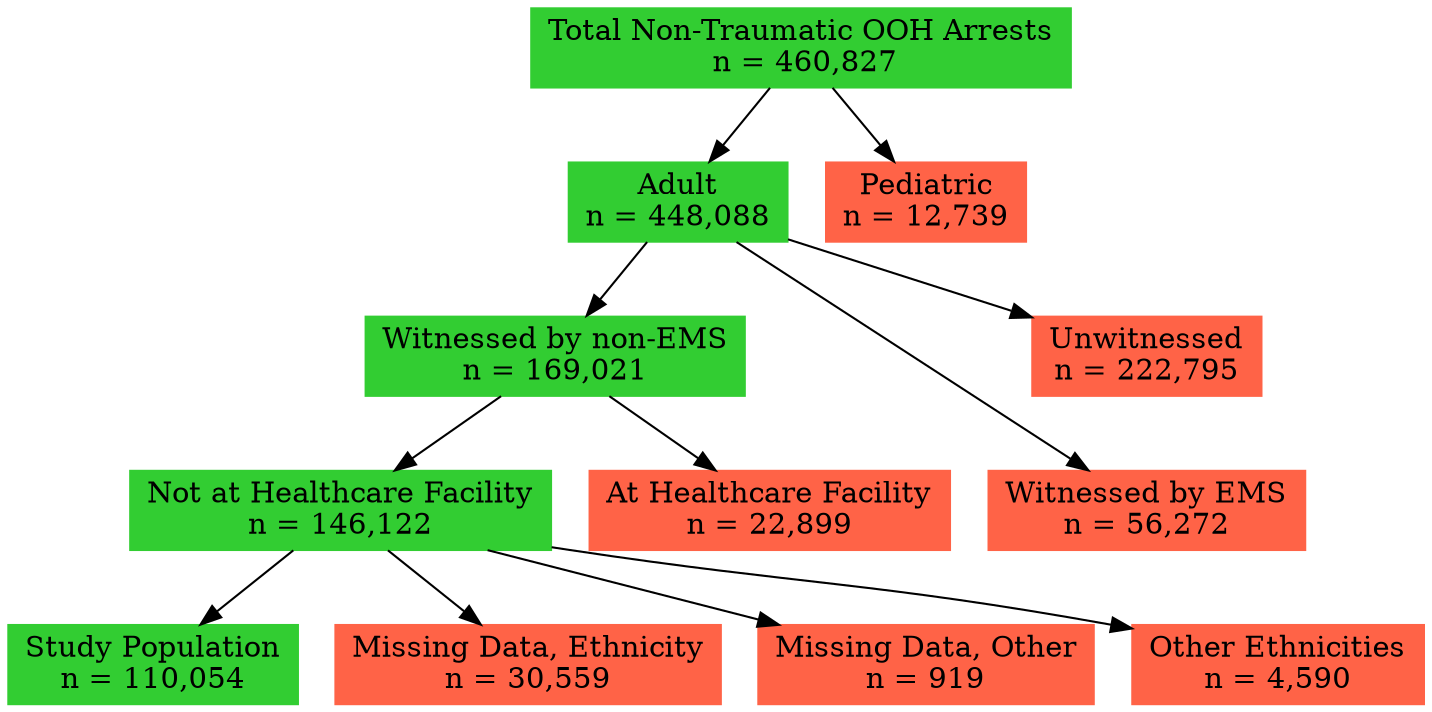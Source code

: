 digraph table_inclusion {

	subgraph included {
		node [shape = box, color = "limegreen", style = "filled", group = "included"];
		node_root
		node_adult
		node_witness_nonEMS
		node_non_snf
		node_final
	}

	subgraph excluded {
		node [shape = box, color = "tomato", style = "filled", group = "included", label = "excluded"];
		node_peds
		node_witness_EMS
		node_witness_none
		node_snf
		node_missing_ethnic
		node_missing_other
		node_ethnic_other
	}

	node_root [label = "Total Non-Traumatic OOH Arrests\n n = 460,827"]
	node_adult [label = "Adult\nn = 448,088"]
	node_peds [label = "Pediatric\nn = 12,739"]
	node_witness_nonEMS [label = "Witnessed by non-EMS\nn = 169,021"]
	node_witness_EMS [label = "Witnessed by EMS\nn = 56,272"]
	node_witness_none [label =	"Unwitnessed\nn = 222,795"]
	node_snf[label = "At Healthcare Facility\nn = 22,899"]
	node_non_snf [label = "Not at Healthcare Facility\nn = 146,122"]
	node_final [label = "Study Population\nn = 110,054"]
	node_missing_ethnic [label = "Missing Data, Ethnicity\nn = 30,559"]
	node_missing_other [label = "Missing Data, Other\nn = 919"]
	node_ethnic_other [label = "Other Ethnicities\nn = 4,590"]

	node_root -> node_adult [weight = 0];
	node_adult -> {node_witness_none, node_witness_EMS} [weight = 0];
	node_adult -> node_witness_nonEMS [weight = 0];
	node_witness_nonEMS -> node_non_snf [weight = 0];
	node_non_snf-> node_final [weight = 0];
	
	node_root -> node_peds [weight = 0];
	node_witness_nonEMS -> node_snf [weight = 0];
	node_non_snf -> {node_missing_other, node_missing_ethnic, node_ethnic_other} [weight = 0];

}
